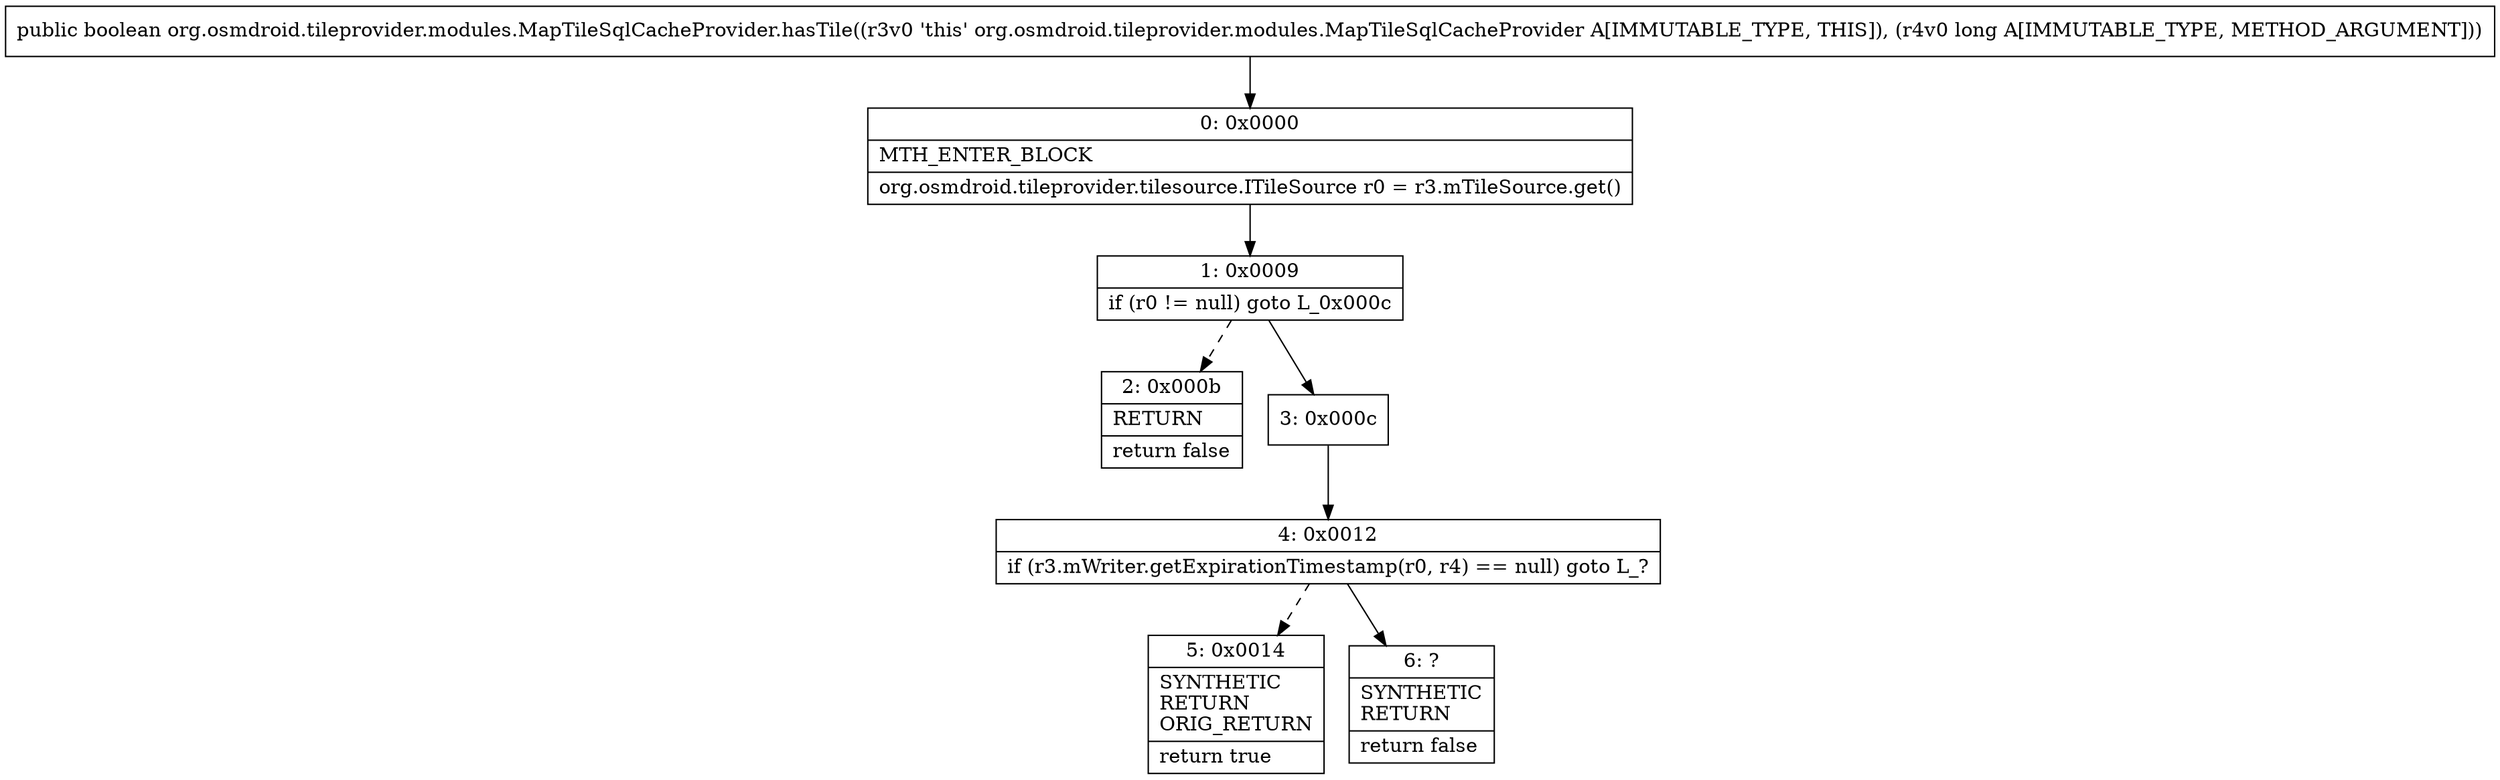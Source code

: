 digraph "CFG fororg.osmdroid.tileprovider.modules.MapTileSqlCacheProvider.hasTile(J)Z" {
Node_0 [shape=record,label="{0\:\ 0x0000|MTH_ENTER_BLOCK\l|org.osmdroid.tileprovider.tilesource.ITileSource r0 = r3.mTileSource.get()\l}"];
Node_1 [shape=record,label="{1\:\ 0x0009|if (r0 != null) goto L_0x000c\l}"];
Node_2 [shape=record,label="{2\:\ 0x000b|RETURN\l|return false\l}"];
Node_3 [shape=record,label="{3\:\ 0x000c}"];
Node_4 [shape=record,label="{4\:\ 0x0012|if (r3.mWriter.getExpirationTimestamp(r0, r4) == null) goto L_?\l}"];
Node_5 [shape=record,label="{5\:\ 0x0014|SYNTHETIC\lRETURN\lORIG_RETURN\l|return true\l}"];
Node_6 [shape=record,label="{6\:\ ?|SYNTHETIC\lRETURN\l|return false\l}"];
MethodNode[shape=record,label="{public boolean org.osmdroid.tileprovider.modules.MapTileSqlCacheProvider.hasTile((r3v0 'this' org.osmdroid.tileprovider.modules.MapTileSqlCacheProvider A[IMMUTABLE_TYPE, THIS]), (r4v0 long A[IMMUTABLE_TYPE, METHOD_ARGUMENT])) }"];
MethodNode -> Node_0;
Node_0 -> Node_1;
Node_1 -> Node_2[style=dashed];
Node_1 -> Node_3;
Node_3 -> Node_4;
Node_4 -> Node_5[style=dashed];
Node_4 -> Node_6;
}


